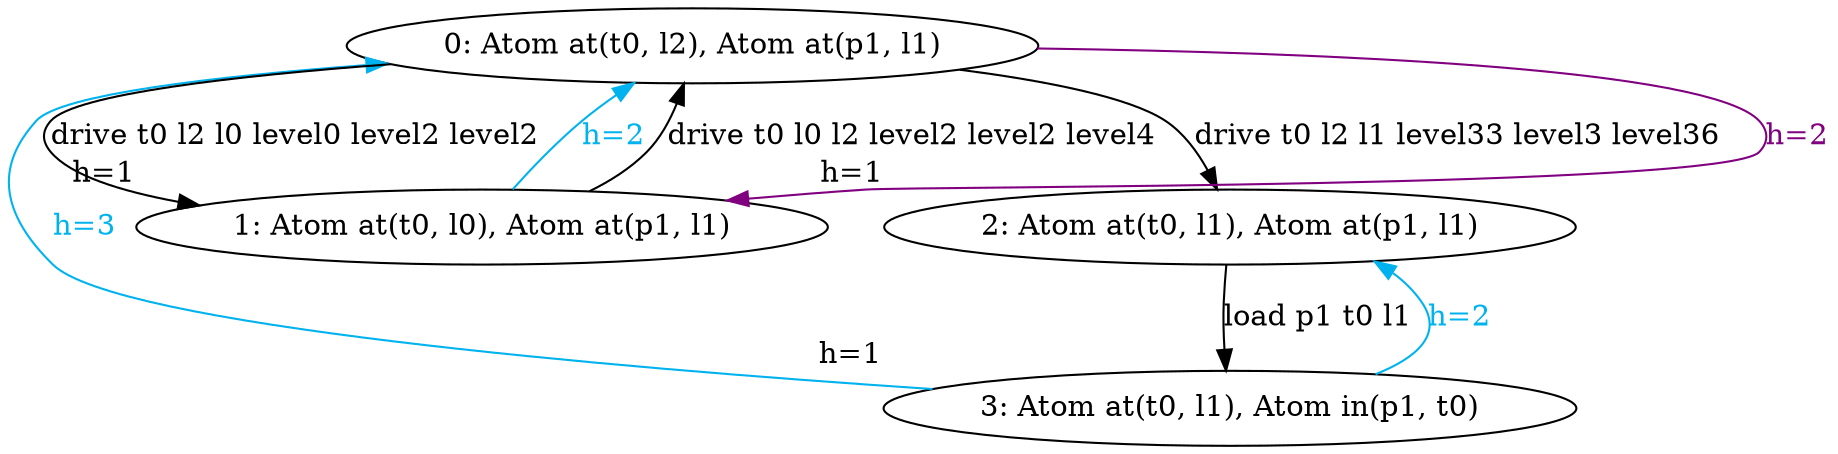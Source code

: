 digraph G {
  0 [label="3: Atom at(t0, l1), Atom in(p1, t0)",xlabel="h=1"];
  1 [label="2: Atom at(t0, l1), Atom at(p1, l1)",xlabel="h=1"];
  2 [label="1: Atom at(t0, l0), Atom at(p1, l1)",xlabel="h=1"];
  3 [label="0: Atom at(t0, l2), Atom at(p1, l1)"];
  2 -> 3 [label="h=2",color=deepskyblue2,fontcolor=deepskyblue2,constraint=false];
  0 -> 1 [label="h=2",color=deepskyblue2,fontcolor=deepskyblue2,constraint=false];
  0 -> 3 [label="h=3",color=deepskyblue2,fontcolor=deepskyblue2,constraint=false];
  3 -> 2 [label="h=2",color=webpurple,fontcolor=webpurple,constraint=false];
  3 -> 2 [label="drive t0 l2 l0 level0 level2 level2"];
  3 -> 1 [label="drive t0 l2 l1 level33 level3 level36"];
  2 -> 3 [label="drive t0 l0 l2 level2 level2 level4"];
  1 -> 0 [label="load p1 t0 l1"];
}
